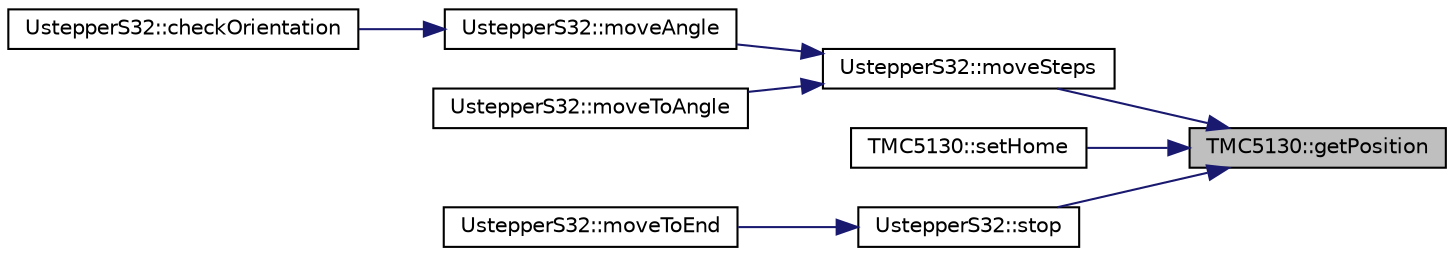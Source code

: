 digraph "TMC5130::getPosition"
{
 // LATEX_PDF_SIZE
  edge [fontname="Helvetica",fontsize="10",labelfontname="Helvetica",labelfontsize="10"];
  node [fontname="Helvetica",fontsize="10",shape=record];
  rankdir="RL";
  Node1 [label="TMC5130::getPosition",height=0.2,width=0.4,color="black", fillcolor="grey75", style="filled", fontcolor="black",tooltip="Returns the current position of the motor driver."];
  Node1 -> Node2 [dir="back",color="midnightblue",fontsize="10",style="solid",fontname="Helvetica"];
  Node2 [label="UstepperS32::moveSteps",height=0.2,width=0.4,color="black", fillcolor="white", style="filled",URL="$classUstepperS32.html#ac7cfedc6d9559b4f2aee469cb5aabef1",tooltip="Make the motor perform a predefined number of steps."];
  Node2 -> Node3 [dir="back",color="midnightblue",fontsize="10",style="solid",fontname="Helvetica"];
  Node3 [label="UstepperS32::moveAngle",height=0.2,width=0.4,color="black", fillcolor="white", style="filled",URL="$classUstepperS32.html#a0884116876e952894164dbd53852136c",tooltip="Makes the motor rotate a specific angle relative to the current position."];
  Node3 -> Node4 [dir="back",color="midnightblue",fontsize="10",style="solid",fontname="Helvetica"];
  Node4 [label="UstepperS32::checkOrientation",height=0.2,width=0.4,color="black", fillcolor="white", style="filled",URL="$classUstepperS32.html#a8c33940faaf4f7ce0389a7fa450ff9af",tooltip="This method is used to check the orientation of the motor connector."];
  Node2 -> Node5 [dir="back",color="midnightblue",fontsize="10",style="solid",fontname="Helvetica"];
  Node5 [label="UstepperS32::moveToAngle",height=0.2,width=0.4,color="black", fillcolor="white", style="filled",URL="$classUstepperS32.html#a7a0eac3dfbcd538effe4236a1823e367",tooltip="Makes the motor rotate to a specific absolute angle."];
  Node1 -> Node6 [dir="back",color="midnightblue",fontsize="10",style="solid",fontname="Helvetica"];
  Node6 [label="TMC5130::setHome",height=0.2,width=0.4,color="black", fillcolor="white", style="filled",URL="$classTMC5130.html#af388cdfdd81762bab86acab57b7d4c7e",tooltip="Resets the internal position counter of the motor driver."];
  Node1 -> Node7 [dir="back",color="midnightblue",fontsize="10",style="solid",fontname="Helvetica"];
  Node7 [label="UstepperS32::stop",height=0.2,width=0.4,color="black", fillcolor="white", style="filled",URL="$classUstepperS32.html#a7afb893d380ef3fe43a1216ec7de1845",tooltip="Stop the motor."];
  Node7 -> Node8 [dir="back",color="midnightblue",fontsize="10",style="solid",fontname="Helvetica"];
  Node8 [label="UstepperS32::moveToEnd",height=0.2,width=0.4,color="black", fillcolor="white", style="filled",URL="$classUstepperS32.html#a0945c7790bbdf22c749cf54d18c981ce",tooltip="Moves the motor to its physical limit, without limit switch."];
}
